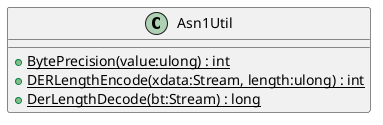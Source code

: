 @startuml
class Asn1Util {
    + {static} BytePrecision(value:ulong) : int
    + {static} DERLengthEncode(xdata:Stream, length:ulong) : int
    + {static} DerLengthDecode(bt:Stream) : long
}
@enduml

